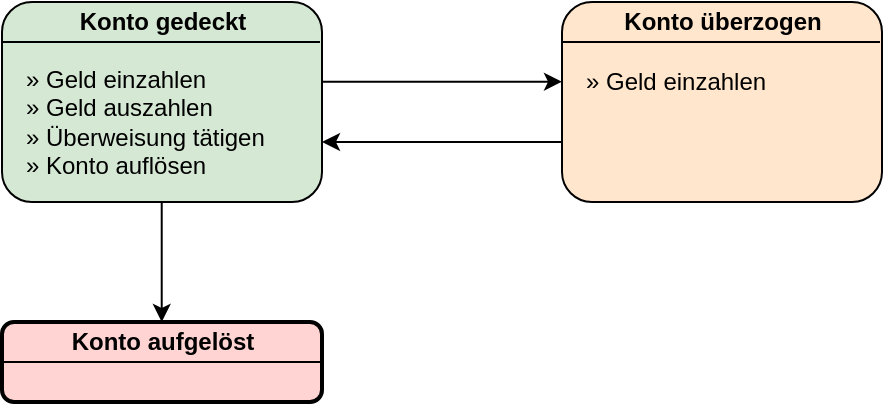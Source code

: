 <mxfile version="12.6.6" type="device"><diagram id="svpPDoQ8fNdmcDohv1Th" name="Page-1"><mxGraphModel dx="281" dy="374" grid="1" gridSize="10" guides="1" tooltips="1" connect="1" arrows="1" fold="1" page="0" pageScale="1" pageWidth="1654" pageHeight="2336" math="0" shadow="0"><root><mxCell id="0"/><mxCell id="1" parent="0"/><mxCell id="KrhhVzXbs5n6ElnuiaRT-1" value="" style="rounded=1;whiteSpace=wrap;html=1;fillColor=#d5e8d4;strokeColor=#000000;" parent="1" vertex="1"><mxGeometry x="480" y="320" width="160" height="100" as="geometry"/></mxCell><mxCell id="KrhhVzXbs5n6ElnuiaRT-2" value="&lt;b&gt;Konto gedeckt&lt;/b&gt;" style="text;html=1;align=center;verticalAlign=middle;resizable=0;points=[];autosize=1;" parent="1" vertex="1"><mxGeometry x="510" y="320" width="100" height="20" as="geometry"/></mxCell><mxCell id="KrhhVzXbs5n6ElnuiaRT-3" value="" style="endArrow=none;html=1;" parent="1" edge="1"><mxGeometry width="50" height="50" relative="1" as="geometry"><mxPoint x="480" y="340" as="sourcePoint"/><mxPoint x="639" y="340" as="targetPoint"/></mxGeometry></mxCell><mxCell id="KrhhVzXbs5n6ElnuiaRT-4" value="» Geld einzahlen&lt;div align=&quot;left&quot;&gt;» Geld auszahlen&lt;/div&gt;&lt;div align=&quot;left&quot;&gt;» Überweisung tätigen&lt;/div&gt;&lt;div align=&quot;left&quot;&gt;» Konto auflösen&lt;br&gt;&lt;/div&gt;" style="text;html=1;align=left;verticalAlign=middle;resizable=0;points=[];autosize=1;" parent="1" vertex="1"><mxGeometry x="490" y="350" width="130" height="60" as="geometry"/></mxCell><mxCell id="KrhhVzXbs5n6ElnuiaRT-6" value="" style="rounded=1;whiteSpace=wrap;html=1;fillColor=#ffe6cc;strokeColor=#000000;" parent="1" vertex="1"><mxGeometry x="760" y="320" width="160" height="100" as="geometry"/></mxCell><mxCell id="KrhhVzXbs5n6ElnuiaRT-7" value="&lt;b&gt;Konto überzogen&lt;/b&gt;" style="text;html=1;align=center;verticalAlign=middle;resizable=0;points=[];autosize=1;" parent="1" vertex="1"><mxGeometry x="785" y="320" width="110" height="20" as="geometry"/></mxCell><mxCell id="KrhhVzXbs5n6ElnuiaRT-8" value="" style="endArrow=none;html=1;" parent="1" edge="1"><mxGeometry width="50" height="50" relative="1" as="geometry"><mxPoint x="760.0" y="340" as="sourcePoint"/><mxPoint x="919" y="340" as="targetPoint"/></mxGeometry></mxCell><mxCell id="KrhhVzXbs5n6ElnuiaRT-9" value="» Geld einzahlen" style="text;html=1;align=left;verticalAlign=middle;resizable=0;points=[];autosize=1;" parent="1" vertex="1"><mxGeometry x="770" y="350" width="110" height="20" as="geometry"/></mxCell><mxCell id="KrhhVzXbs5n6ElnuiaRT-10" value="" style="rounded=1;whiteSpace=wrap;html=1;strokeWidth=2;fillColor=#FFD4D2;strokeColor=#000000;" parent="1" vertex="1"><mxGeometry x="480" y="480" width="160" height="40" as="geometry"/></mxCell><mxCell id="KrhhVzXbs5n6ElnuiaRT-11" value="&lt;b&gt;Konto aufgelöst&lt;/b&gt;" style="text;html=1;align=center;verticalAlign=middle;resizable=0;points=[];autosize=1;" parent="1" vertex="1"><mxGeometry x="505" y="480" width="110" height="20" as="geometry"/></mxCell><mxCell id="KrhhVzXbs5n6ElnuiaRT-12" value="" style="endArrow=none;html=1;" parent="1" edge="1"><mxGeometry width="50" height="50" relative="1" as="geometry"><mxPoint x="480.0" y="500" as="sourcePoint"/><mxPoint x="639" y="500" as="targetPoint"/></mxGeometry></mxCell><mxCell id="KrhhVzXbs5n6ElnuiaRT-15" value="" style="endArrow=classic;html=1;" parent="1" edge="1"><mxGeometry width="50" height="50" relative="1" as="geometry"><mxPoint x="559.86" y="420" as="sourcePoint"/><mxPoint x="559.86" y="480" as="targetPoint"/></mxGeometry></mxCell><mxCell id="KrhhVzXbs5n6ElnuiaRT-16" value="" style="endArrow=classic;html=1;" parent="1" edge="1"><mxGeometry width="50" height="50" relative="1" as="geometry"><mxPoint x="640" y="359.86" as="sourcePoint"/><mxPoint x="760" y="359.86" as="targetPoint"/></mxGeometry></mxCell><mxCell id="KrhhVzXbs5n6ElnuiaRT-17" value="" style="endArrow=classic;html=1;" parent="1" edge="1"><mxGeometry width="50" height="50" relative="1" as="geometry"><mxPoint x="760" y="390" as="sourcePoint"/><mxPoint x="640" y="390" as="targetPoint"/></mxGeometry></mxCell></root></mxGraphModel></diagram></mxfile>